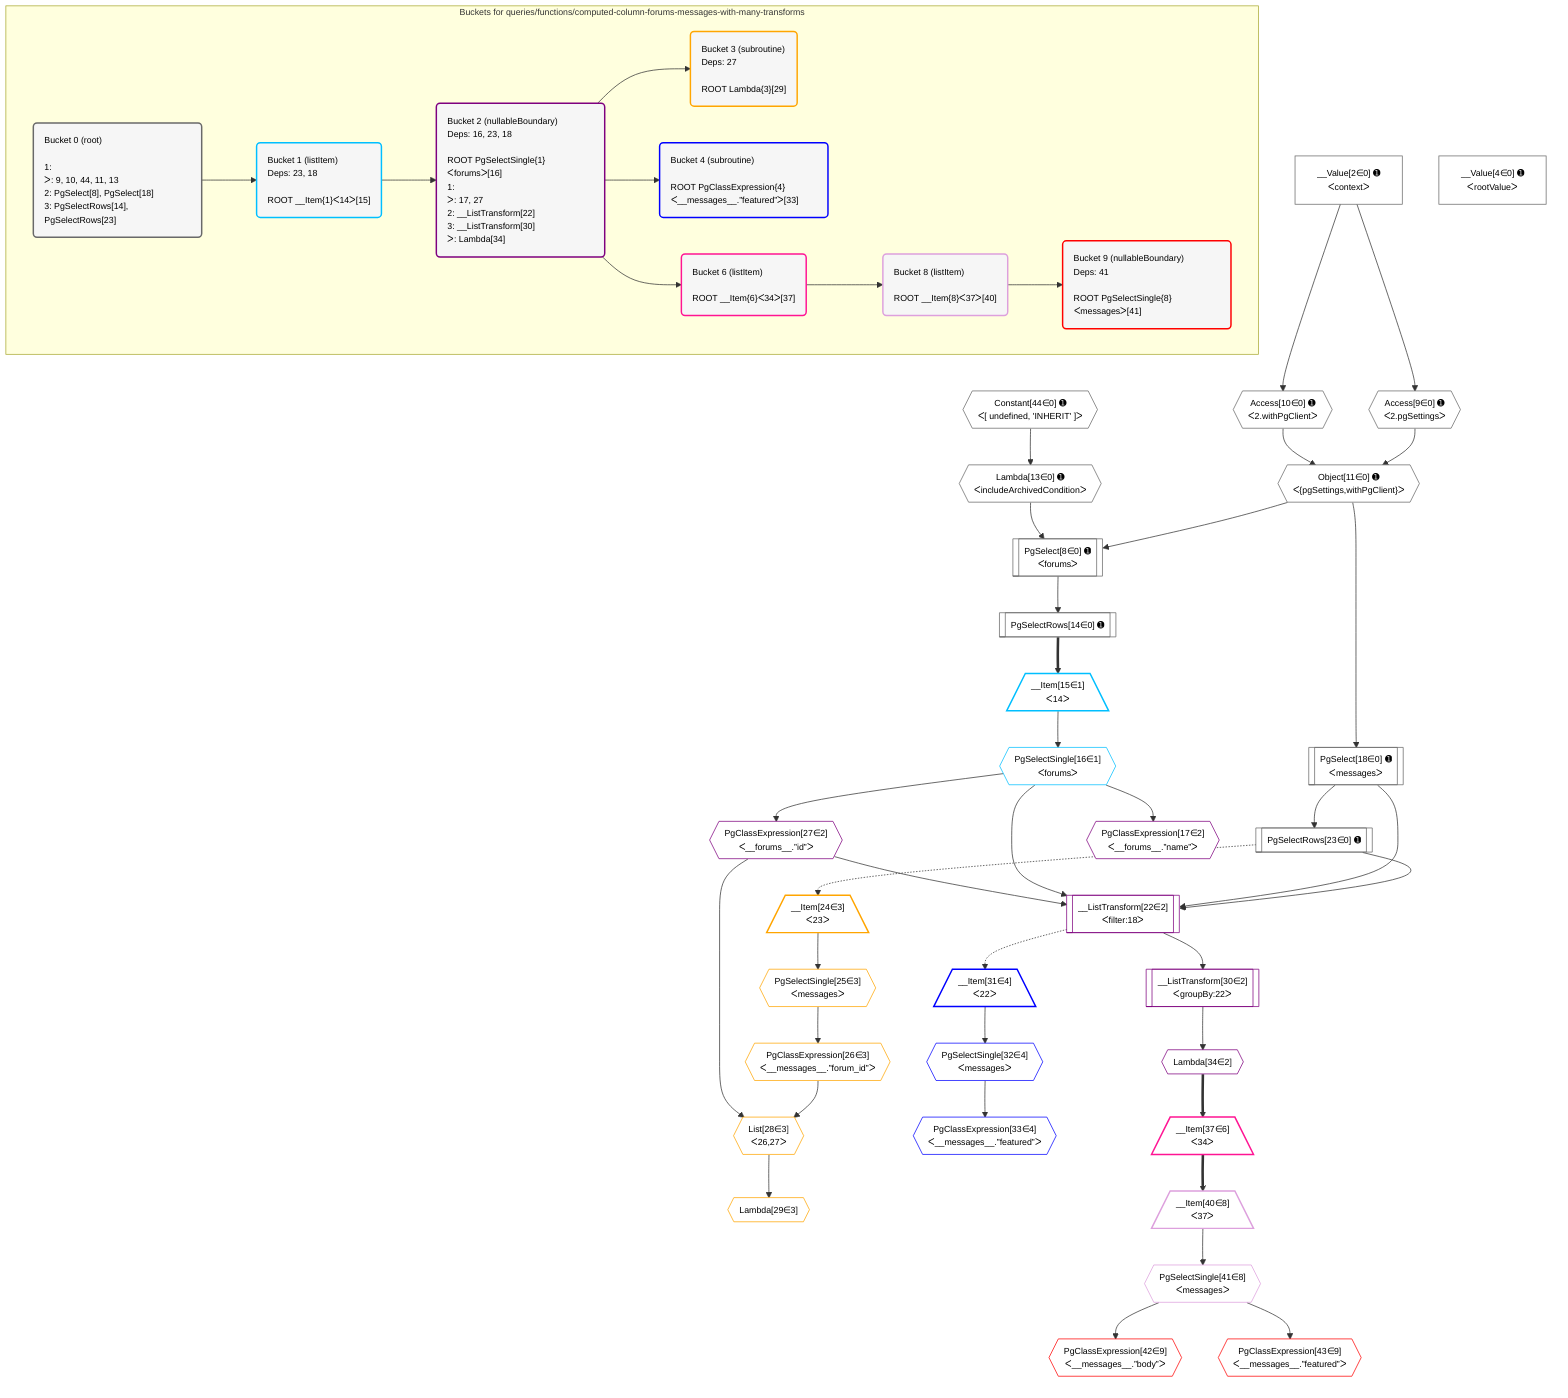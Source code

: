 %%{init: {'themeVariables': { 'fontSize': '12px'}}}%%
graph TD
    classDef path fill:#eee,stroke:#000,color:#000
    classDef plan fill:#fff,stroke-width:1px,color:#000
    classDef itemplan fill:#fff,stroke-width:2px,color:#000
    classDef unbatchedplan fill:#dff,stroke-width:1px,color:#000
    classDef sideeffectplan fill:#fcc,stroke-width:2px,color:#000
    classDef bucket fill:#f6f6f6,color:#000,stroke-width:2px,text-align:left


    %% plan dependencies
    PgSelect8[["PgSelect[8∈0] ➊<br />ᐸforumsᐳ"]]:::plan
    Object11{{"Object[11∈0] ➊<br />ᐸ{pgSettings,withPgClient}ᐳ"}}:::plan
    Lambda13{{"Lambda[13∈0] ➊<br />ᐸincludeArchivedConditionᐳ"}}:::plan
    Object11 & Lambda13 --> PgSelect8
    Access9{{"Access[9∈0] ➊<br />ᐸ2.pgSettingsᐳ"}}:::plan
    Access10{{"Access[10∈0] ➊<br />ᐸ2.withPgClientᐳ"}}:::plan
    Access9 & Access10 --> Object11
    __Value2["__Value[2∈0] ➊<br />ᐸcontextᐳ"]:::plan
    __Value2 --> Access9
    __Value2 --> Access10
    Constant44{{"Constant[44∈0] ➊<br />ᐸ[ undefined, 'INHERIT' ]ᐳ"}}:::plan
    Constant44 --> Lambda13
    PgSelectRows14[["PgSelectRows[14∈0] ➊"]]:::plan
    PgSelect8 --> PgSelectRows14
    PgSelect18[["PgSelect[18∈0] ➊<br />ᐸmessagesᐳ"]]:::plan
    Object11 --> PgSelect18
    PgSelectRows23[["PgSelectRows[23∈0] ➊"]]:::plan
    PgSelect18 --> PgSelectRows23
    __Value4["__Value[4∈0] ➊<br />ᐸrootValueᐳ"]:::plan
    __Item15[/"__Item[15∈1]<br />ᐸ14ᐳ"\]:::itemplan
    PgSelectRows14 ==> __Item15
    PgSelectSingle16{{"PgSelectSingle[16∈1]<br />ᐸforumsᐳ"}}:::plan
    __Item15 --> PgSelectSingle16
    __ListTransform22[["__ListTransform[22∈2]<br />ᐸfilter:18ᐳ"]]:::plan
    PgClassExpression27{{"PgClassExpression[27∈2]<br />ᐸ__forums__.”id”ᐳ"}}:::plan
    PgSelectRows23 & PgSelect18 & PgSelectSingle16 & PgClassExpression27 --> __ListTransform22
    PgClassExpression17{{"PgClassExpression[17∈2]<br />ᐸ__forums__.”name”ᐳ"}}:::plan
    PgSelectSingle16 --> PgClassExpression17
    PgSelectSingle16 --> PgClassExpression27
    __ListTransform30[["__ListTransform[30∈2]<br />ᐸgroupBy:22ᐳ"]]:::plan
    __ListTransform22 --> __ListTransform30
    Lambda34{{"Lambda[34∈2]"}}:::plan
    __ListTransform30 --> Lambda34
    List28{{"List[28∈3]<br />ᐸ26,27ᐳ"}}:::plan
    PgClassExpression26{{"PgClassExpression[26∈3]<br />ᐸ__messages__.”forum_id”ᐳ"}}:::plan
    PgClassExpression26 & PgClassExpression27 --> List28
    __Item24[/"__Item[24∈3]<br />ᐸ23ᐳ"\]:::itemplan
    PgSelectRows23 -.-> __Item24
    PgSelectSingle25{{"PgSelectSingle[25∈3]<br />ᐸmessagesᐳ"}}:::plan
    __Item24 --> PgSelectSingle25
    PgSelectSingle25 --> PgClassExpression26
    Lambda29{{"Lambda[29∈3]"}}:::plan
    List28 --> Lambda29
    __Item31[/"__Item[31∈4]<br />ᐸ22ᐳ"\]:::itemplan
    __ListTransform22 -.-> __Item31
    PgSelectSingle32{{"PgSelectSingle[32∈4]<br />ᐸmessagesᐳ"}}:::plan
    __Item31 --> PgSelectSingle32
    PgClassExpression33{{"PgClassExpression[33∈4]<br />ᐸ__messages__.”featured”ᐳ"}}:::plan
    PgSelectSingle32 --> PgClassExpression33
    __Item37[/"__Item[37∈6]<br />ᐸ34ᐳ"\]:::itemplan
    Lambda34 ==> __Item37
    __Item40[/"__Item[40∈8]<br />ᐸ37ᐳ"\]:::itemplan
    __Item37 ==> __Item40
    PgSelectSingle41{{"PgSelectSingle[41∈8]<br />ᐸmessagesᐳ"}}:::plan
    __Item40 --> PgSelectSingle41
    PgClassExpression42{{"PgClassExpression[42∈9]<br />ᐸ__messages__.”body”ᐳ"}}:::plan
    PgSelectSingle41 --> PgClassExpression42
    PgClassExpression43{{"PgClassExpression[43∈9]<br />ᐸ__messages__.”featured”ᐳ"}}:::plan
    PgSelectSingle41 --> PgClassExpression43

    %% define steps

    subgraph "Buckets for queries/functions/computed-column-forums-messages-with-many-transforms"
    Bucket0("Bucket 0 (root)<br /><br />1: <br />ᐳ: 9, 10, 44, 11, 13<br />2: PgSelect[8], PgSelect[18]<br />3: PgSelectRows[14], PgSelectRows[23]"):::bucket
    classDef bucket0 stroke:#696969
    class Bucket0,__Value2,__Value4,PgSelect8,Access9,Access10,Object11,Lambda13,PgSelectRows14,PgSelect18,PgSelectRows23,Constant44 bucket0
    Bucket1("Bucket 1 (listItem)<br />Deps: 23, 18<br /><br />ROOT __Item{1}ᐸ14ᐳ[15]"):::bucket
    classDef bucket1 stroke:#00bfff
    class Bucket1,__Item15,PgSelectSingle16 bucket1
    Bucket2("Bucket 2 (nullableBoundary)<br />Deps: 16, 23, 18<br /><br />ROOT PgSelectSingle{1}ᐸforumsᐳ[16]<br />1: <br />ᐳ: 17, 27<br />2: __ListTransform[22]<br />3: __ListTransform[30]<br />ᐳ: Lambda[34]"):::bucket
    classDef bucket2 stroke:#7f007f
    class Bucket2,PgClassExpression17,__ListTransform22,PgClassExpression27,__ListTransform30,Lambda34 bucket2
    Bucket3("Bucket 3 (subroutine)<br />Deps: 27<br /><br />ROOT Lambda{3}[29]"):::bucket
    classDef bucket3 stroke:#ffa500
    class Bucket3,__Item24,PgSelectSingle25,PgClassExpression26,List28,Lambda29 bucket3
    Bucket4("Bucket 4 (subroutine)<br /><br />ROOT PgClassExpression{4}ᐸ__messages__.”featured”ᐳ[33]"):::bucket
    classDef bucket4 stroke:#0000ff
    class Bucket4,__Item31,PgSelectSingle32,PgClassExpression33 bucket4
    Bucket6("Bucket 6 (listItem)<br /><br />ROOT __Item{6}ᐸ34ᐳ[37]"):::bucket
    classDef bucket6 stroke:#ff1493
    class Bucket6,__Item37 bucket6
    Bucket8("Bucket 8 (listItem)<br /><br />ROOT __Item{8}ᐸ37ᐳ[40]"):::bucket
    classDef bucket8 stroke:#dda0dd
    class Bucket8,__Item40,PgSelectSingle41 bucket8
    Bucket9("Bucket 9 (nullableBoundary)<br />Deps: 41<br /><br />ROOT PgSelectSingle{8}ᐸmessagesᐳ[41]"):::bucket
    classDef bucket9 stroke:#ff0000
    class Bucket9,PgClassExpression42,PgClassExpression43 bucket9
    Bucket0 --> Bucket1
    Bucket1 --> Bucket2
    Bucket2 --> Bucket3 & Bucket4 & Bucket6
    Bucket6 --> Bucket8
    Bucket8 --> Bucket9
    end